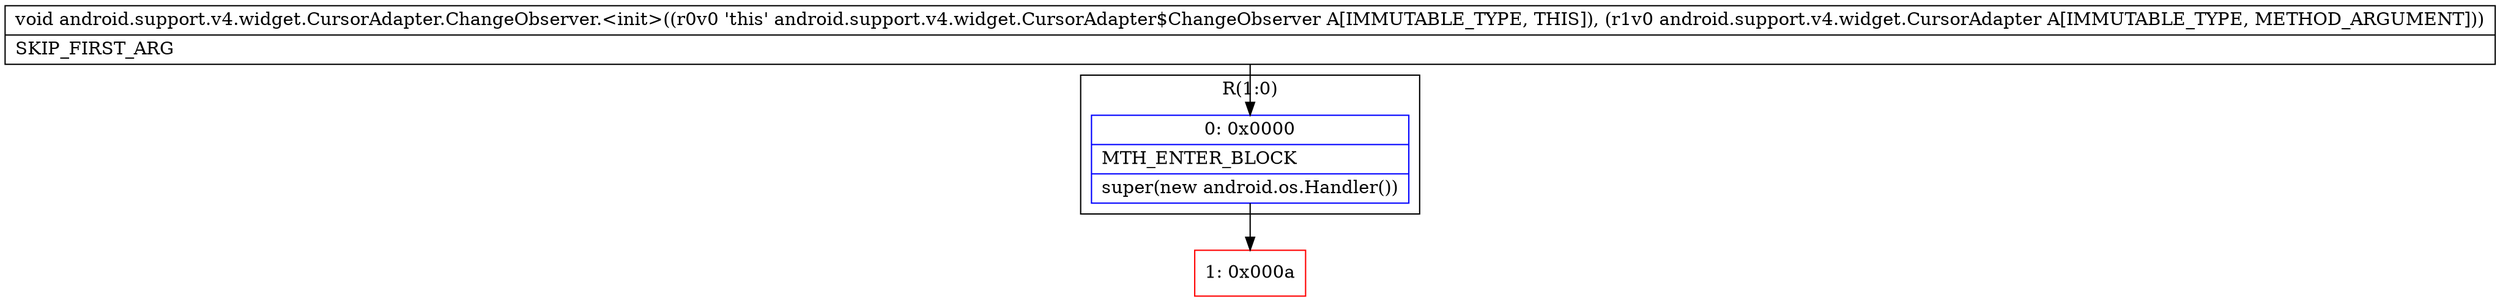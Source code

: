digraph "CFG forandroid.support.v4.widget.CursorAdapter.ChangeObserver.\<init\>(Landroid\/support\/v4\/widget\/CursorAdapter;)V" {
subgraph cluster_Region_1724739005 {
label = "R(1:0)";
node [shape=record,color=blue];
Node_0 [shape=record,label="{0\:\ 0x0000|MTH_ENTER_BLOCK\l|super(new android.os.Handler())\l}"];
}
Node_1 [shape=record,color=red,label="{1\:\ 0x000a}"];
MethodNode[shape=record,label="{void android.support.v4.widget.CursorAdapter.ChangeObserver.\<init\>((r0v0 'this' android.support.v4.widget.CursorAdapter$ChangeObserver A[IMMUTABLE_TYPE, THIS]), (r1v0 android.support.v4.widget.CursorAdapter A[IMMUTABLE_TYPE, METHOD_ARGUMENT]))  | SKIP_FIRST_ARG\l}"];
MethodNode -> Node_0;
Node_0 -> Node_1;
}

